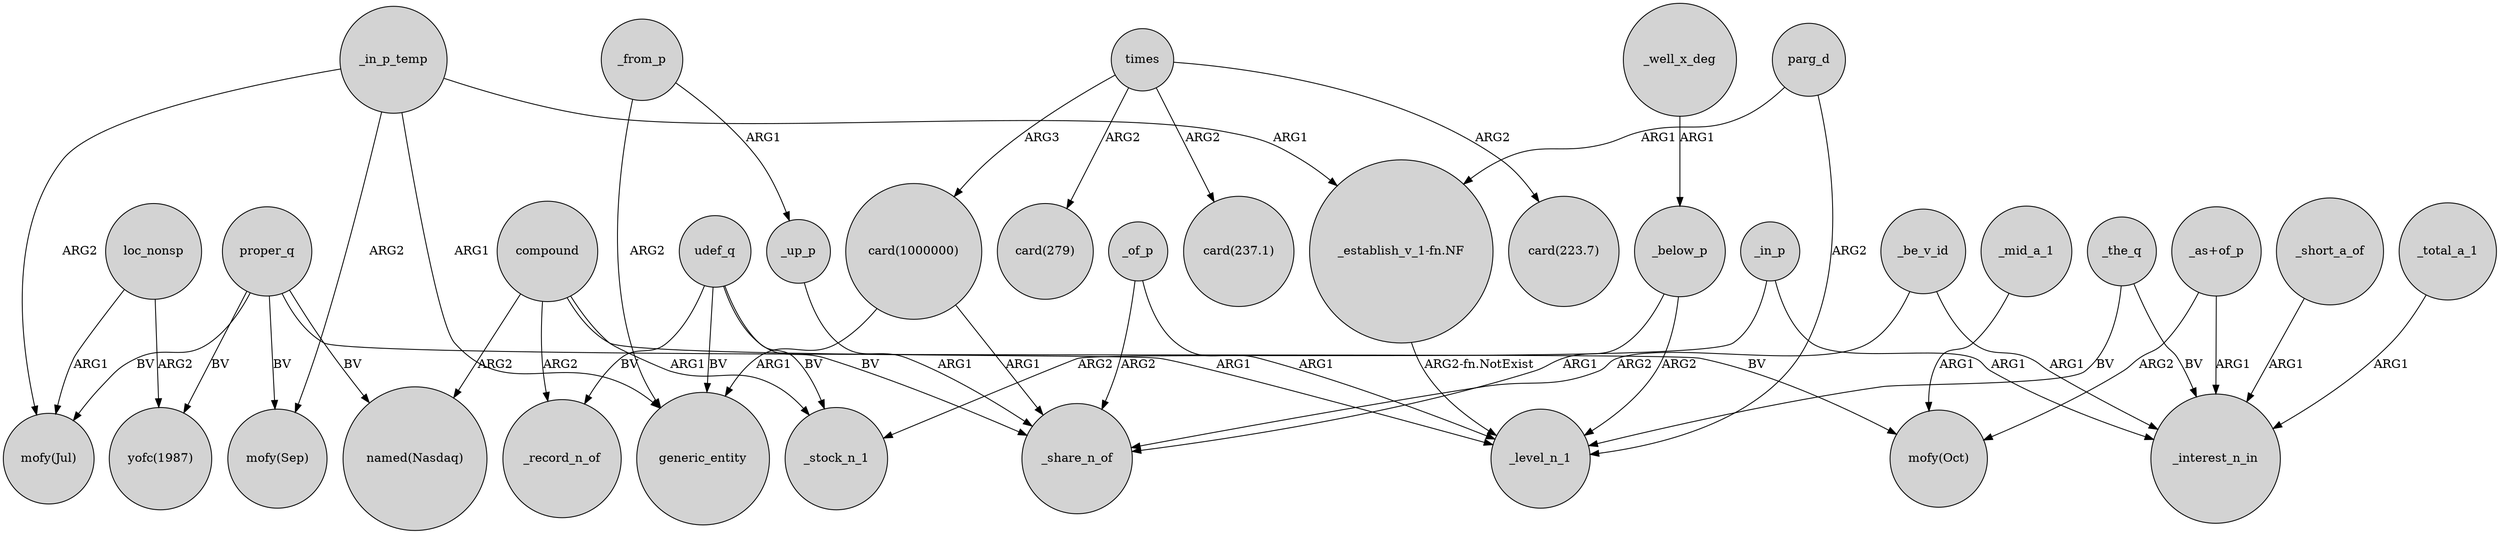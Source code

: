 digraph {
	node [shape=circle style=filled]
	"card(1000000)" -> generic_entity [label=ARG1]
	proper_q -> "mofy(Jul)" [label=BV]
	udef_q -> generic_entity [label=BV]
	_in_p_temp -> generic_entity [label=ARG1]
	parg_d -> _level_n_1 [label=ARG2]
	times -> "card(279)" [label=ARG2]
	_the_q -> _interest_n_in [label=BV]
	udef_q -> _record_n_of [label=BV]
	_from_p -> _up_p [label=ARG1]
	compound -> _stock_n_1 [label=ARG1]
	compound -> "named(Nasdaq)" [label=ARG2]
	proper_q -> "mofy(Oct)" [label=BV]
	proper_q -> "named(Nasdaq)" [label=BV]
	_from_p -> generic_entity [label=ARG2]
	proper_q -> "mofy(Sep)" [label=BV]
	_the_q -> _level_n_1 [label=BV]
	_up_p -> _share_n_of [label=ARG1]
	times -> "card(237.1)" [label=ARG2]
	compound -> _record_n_of [label=ARG2]
	_below_p -> _share_n_of [label=ARG1]
	_in_p_temp -> "mofy(Jul)" [label=ARG2]
	udef_q -> _stock_n_1 [label=BV]
	_mid_a_1 -> "mofy(Oct)" [label=ARG1]
	parg_d -> "_establish_v_1-fn.NF" [label=ARG1]
	_in_p_temp -> "_establish_v_1-fn.NF" [label=ARG1]
	"_as+of_p" -> "mofy(Oct)" [label=ARG2]
	times -> "card(1000000)" [label=ARG3]
	_total_a_1 -> _interest_n_in [label=ARG1]
	_of_p -> _level_n_1 [label=ARG1]
	_well_x_deg -> _below_p [label=ARG1]
	udef_q -> _share_n_of [label=BV]
	"card(1000000)" -> _share_n_of [label=ARG1]
	proper_q -> "yofc(1987)" [label=BV]
	"_establish_v_1-fn.NF" -> _level_n_1 [label="ARG2-fn.NotExist"]
	"_as+of_p" -> _interest_n_in [label=ARG1]
	_of_p -> _share_n_of [label=ARG2]
	loc_nonsp -> "mofy(Jul)" [label=ARG1]
	_below_p -> _level_n_1 [label=ARG2]
	compound -> _level_n_1 [label=ARG1]
	_be_v_id -> _share_n_of [label=ARG2]
	_short_a_of -> _interest_n_in [label=ARG1]
	times -> "card(223.7)" [label=ARG2]
	_in_p_temp -> "mofy(Sep)" [label=ARG2]
	loc_nonsp -> "yofc(1987)" [label=ARG2]
	_in_p -> _stock_n_1 [label=ARG2]
	_be_v_id -> _interest_n_in [label=ARG1]
	_in_p -> _interest_n_in [label=ARG1]
}
